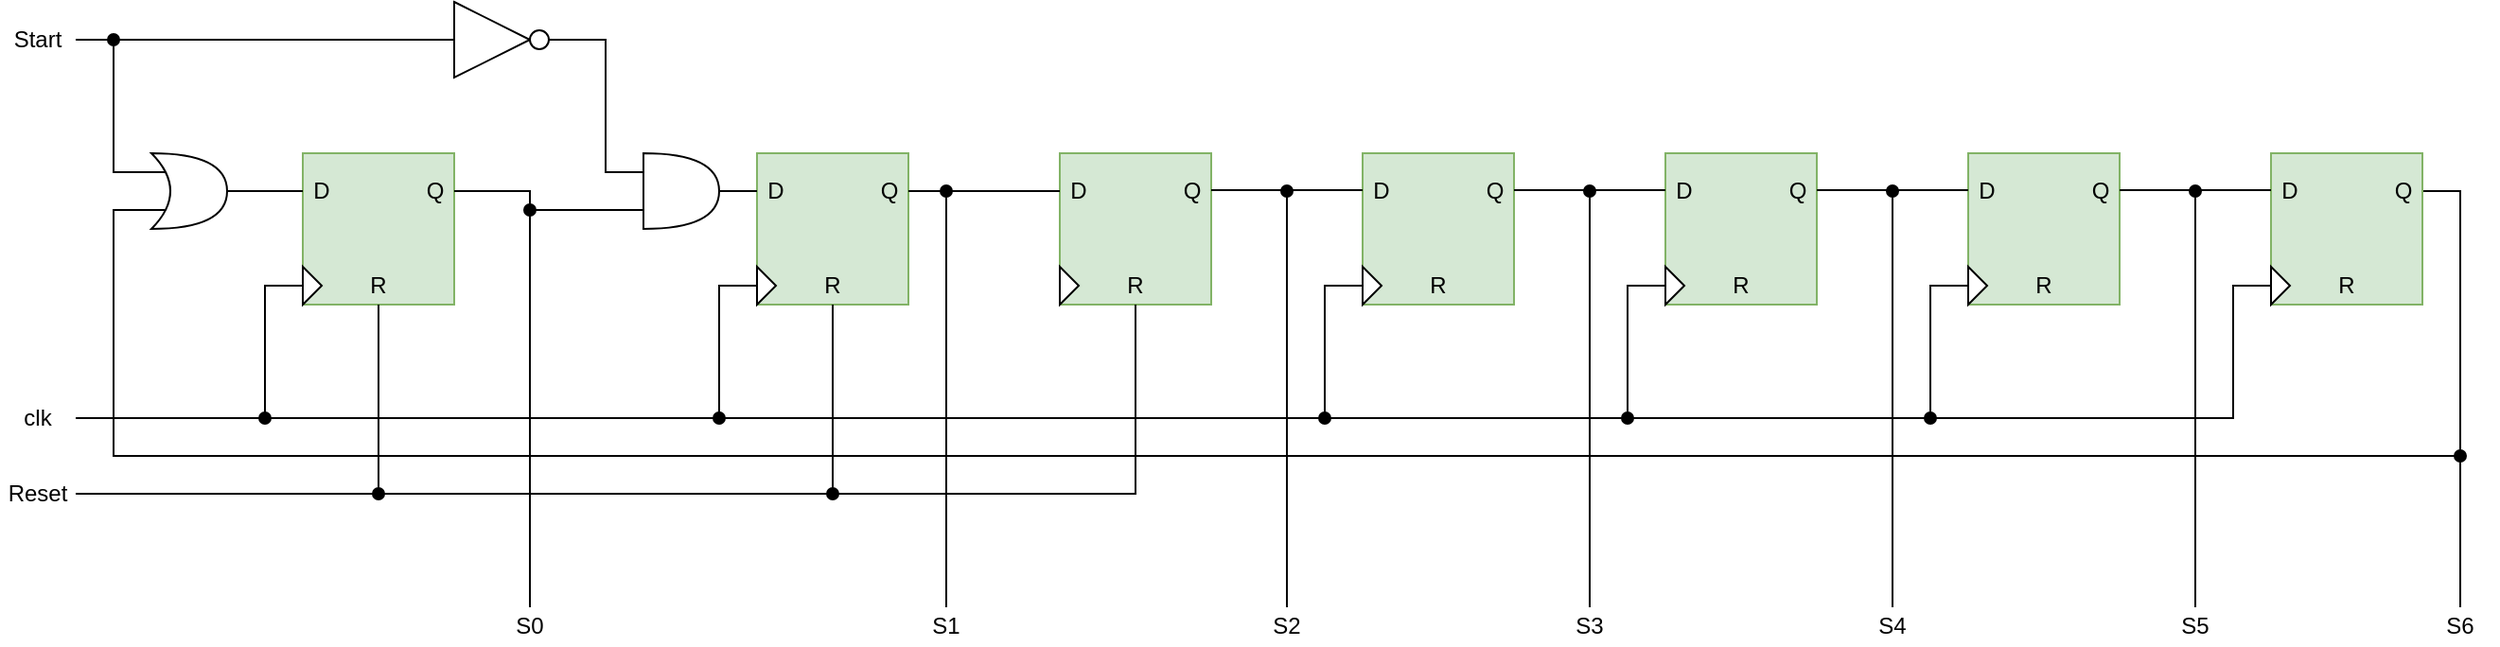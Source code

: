 <mxfile version="14.2.6" type="device"><diagram id="OjvjOQxZKe5JnN2JTRcf" name="Page-1"><mxGraphModel dx="1422" dy="776" grid="1" gridSize="10" guides="1" tooltips="1" connect="1" arrows="1" fold="1" page="1" pageScale="1" pageWidth="850" pageHeight="1100" math="0" shadow="0"><root><mxCell id="0"/><mxCell id="1" parent="0"/><mxCell id="0pobI7jxSC6gzCJXTfoS-1" value="" style="rounded=0;whiteSpace=wrap;html=1;fillColor=#d5e8d4;strokeColor=#82b366;" parent="1" vertex="1"><mxGeometry x="360" y="240" width="80" height="80" as="geometry"/></mxCell><mxCell id="0pobI7jxSC6gzCJXTfoS-2" value="" style="rounded=0;whiteSpace=wrap;html=1;fillColor=#d5e8d4;strokeColor=#82b366;" parent="1" vertex="1"><mxGeometry x="600" y="240" width="80" height="80" as="geometry"/></mxCell><mxCell id="0pobI7jxSC6gzCJXTfoS-3" value="D" style="text;html=1;strokeColor=none;fillColor=none;align=center;verticalAlign=middle;whiteSpace=wrap;rounded=0;" parent="1" vertex="1"><mxGeometry x="350" y="250" width="40" height="20" as="geometry"/></mxCell><mxCell id="0pobI7jxSC6gzCJXTfoS-4" value="D" style="text;html=1;strokeColor=none;fillColor=none;align=center;verticalAlign=middle;whiteSpace=wrap;rounded=0;" parent="1" vertex="1"><mxGeometry x="590" y="250" width="40" height="20" as="geometry"/></mxCell><mxCell id="0pobI7jxSC6gzCJXTfoS-6" value="" style="triangle;whiteSpace=wrap;html=1;" parent="1" vertex="1"><mxGeometry x="360" y="300" width="10" height="20" as="geometry"/></mxCell><mxCell id="0pobI7jxSC6gzCJXTfoS-7" value="" style="triangle;whiteSpace=wrap;html=1;" parent="1" vertex="1"><mxGeometry x="600" y="300" width="10" height="20" as="geometry"/></mxCell><mxCell id="0pobI7jxSC6gzCJXTfoS-8" value="Q" style="text;html=1;strokeColor=none;fillColor=none;align=center;verticalAlign=middle;whiteSpace=wrap;rounded=0;" parent="1" vertex="1"><mxGeometry x="410" y="250" width="40" height="20" as="geometry"/></mxCell><mxCell id="0pobI7jxSC6gzCJXTfoS-9" value="Q" style="text;html=1;strokeColor=none;fillColor=none;align=center;verticalAlign=middle;whiteSpace=wrap;rounded=0;" parent="1" vertex="1"><mxGeometry x="650" y="250" width="40" height="20" as="geometry"/></mxCell><mxCell id="0pobI7jxSC6gzCJXTfoS-11" value="Start" style="text;html=1;strokeColor=none;fillColor=none;align=center;verticalAlign=middle;whiteSpace=wrap;rounded=0;" parent="1" vertex="1"><mxGeometry x="200" y="170" width="40" height="20" as="geometry"/></mxCell><mxCell id="0pobI7jxSC6gzCJXTfoS-12" value="R" style="text;html=1;strokeColor=none;fillColor=none;align=center;verticalAlign=middle;whiteSpace=wrap;rounded=0;" parent="1" vertex="1"><mxGeometry x="380" y="300" width="40" height="20" as="geometry"/></mxCell><mxCell id="0pobI7jxSC6gzCJXTfoS-13" value="R" style="text;html=1;strokeColor=none;fillColor=none;align=center;verticalAlign=middle;whiteSpace=wrap;rounded=0;" parent="1" vertex="1"><mxGeometry x="620" y="300" width="40" height="20" as="geometry"/></mxCell><mxCell id="0pobI7jxSC6gzCJXTfoS-15" value="Reset" style="text;html=1;strokeColor=none;fillColor=none;align=center;verticalAlign=middle;whiteSpace=wrap;rounded=0;" parent="1" vertex="1"><mxGeometry x="200" y="410" width="40" height="20" as="geometry"/></mxCell><mxCell id="0pobI7jxSC6gzCJXTfoS-16" value="" style="endArrow=none;html=1;exitX=1;exitY=0.5;exitDx=0;exitDy=0;entryX=0.5;entryY=1;entryDx=0;entryDy=0;rounded=0;" parent="1" source="0pobI7jxSC6gzCJXTfoS-15" target="0pobI7jxSC6gzCJXTfoS-12" edge="1"><mxGeometry width="50" height="50" relative="1" as="geometry"><mxPoint x="400" y="420" as="sourcePoint"/><mxPoint x="450" y="370" as="targetPoint"/><Array as="points"><mxPoint x="400" y="420"/></Array></mxGeometry></mxCell><mxCell id="0pobI7jxSC6gzCJXTfoS-17" value="" style="endArrow=none;html=1;entryX=0.5;entryY=1;entryDx=0;entryDy=0;rounded=0;startArrow=oval;startFill=1;" parent="1" target="0pobI7jxSC6gzCJXTfoS-13" edge="1"><mxGeometry width="50" height="50" relative="1" as="geometry"><mxPoint x="400" y="420" as="sourcePoint"/><mxPoint x="450" y="370" as="targetPoint"/><Array as="points"><mxPoint x="640" y="420"/></Array></mxGeometry></mxCell><mxCell id="0pobI7jxSC6gzCJXTfoS-18" value="clk" style="text;html=1;strokeColor=none;fillColor=none;align=center;verticalAlign=middle;whiteSpace=wrap;rounded=0;" parent="1" vertex="1"><mxGeometry x="200" y="370" width="40" height="20" as="geometry"/></mxCell><mxCell id="0pobI7jxSC6gzCJXTfoS-19" value="" style="endArrow=none;html=1;exitX=1;exitY=0.5;exitDx=0;exitDy=0;entryX=0;entryY=0.5;entryDx=0;entryDy=0;rounded=0;" parent="1" source="0pobI7jxSC6gzCJXTfoS-18" target="0pobI7jxSC6gzCJXTfoS-6" edge="1"><mxGeometry width="50" height="50" relative="1" as="geometry"><mxPoint x="260" y="390" as="sourcePoint"/><mxPoint x="450" y="370" as="targetPoint"/><Array as="points"><mxPoint x="340" y="380"/><mxPoint x="340" y="310"/></Array></mxGeometry></mxCell><mxCell id="0pobI7jxSC6gzCJXTfoS-20" value="" style="endArrow=none;html=1;entryX=0;entryY=0.5;entryDx=0;entryDy=0;rounded=0;startArrow=oval;startFill=1;" parent="1" target="0pobI7jxSC6gzCJXTfoS-7" edge="1"><mxGeometry width="50" height="50" relative="1" as="geometry"><mxPoint x="340" y="380" as="sourcePoint"/><mxPoint x="450" y="370" as="targetPoint"/><Array as="points"><mxPoint x="580" y="380"/><mxPoint x="580" y="310"/></Array></mxGeometry></mxCell><mxCell id="0pobI7jxSC6gzCJXTfoS-21" value="" style="shape=xor;whiteSpace=wrap;html=1;" parent="1" vertex="1"><mxGeometry x="280" y="240" width="40" height="40" as="geometry"/></mxCell><mxCell id="0pobI7jxSC6gzCJXTfoS-22" value="" style="endArrow=none;html=1;strokeColor=#000000;exitX=1;exitY=0.5;exitDx=0;exitDy=0;entryX=0.175;entryY=0.25;entryDx=0;entryDy=0;entryPerimeter=0;rounded=0;" parent="1" source="0pobI7jxSC6gzCJXTfoS-11" target="0pobI7jxSC6gzCJXTfoS-21" edge="1"><mxGeometry width="50" height="50" relative="1" as="geometry"><mxPoint x="400" y="420" as="sourcePoint"/><mxPoint x="450" y="370" as="targetPoint"/><Array as="points"><mxPoint x="260" y="180"/><mxPoint x="260" y="250"/></Array></mxGeometry></mxCell><mxCell id="0pobI7jxSC6gzCJXTfoS-23" value="" style="endArrow=none;html=1;strokeColor=#000000;exitX=1;exitY=0.5;exitDx=0;exitDy=0;exitPerimeter=0;" parent="1" source="0pobI7jxSC6gzCJXTfoS-21" edge="1"><mxGeometry width="50" height="50" relative="1" as="geometry"><mxPoint x="400" y="420" as="sourcePoint"/><mxPoint x="360" y="260" as="targetPoint"/></mxGeometry></mxCell><mxCell id="0pobI7jxSC6gzCJXTfoS-25" value="" style="triangle;whiteSpace=wrap;html=1;" parent="1" vertex="1"><mxGeometry x="440" y="160" width="40" height="40" as="geometry"/></mxCell><mxCell id="0pobI7jxSC6gzCJXTfoS-26" value="" style="endArrow=none;html=1;strokeColor=#000000;entryX=0;entryY=0.5;entryDx=0;entryDy=0;startArrow=oval;startFill=1;" parent="1" target="0pobI7jxSC6gzCJXTfoS-25" edge="1"><mxGeometry width="50" height="50" relative="1" as="geometry"><mxPoint x="260" y="180" as="sourcePoint"/><mxPoint x="450" y="370" as="targetPoint"/></mxGeometry></mxCell><mxCell id="0pobI7jxSC6gzCJXTfoS-27" value="" style="ellipse;whiteSpace=wrap;html=1;aspect=fixed;" parent="1" vertex="1"><mxGeometry x="480" y="175" width="10" height="10" as="geometry"/></mxCell><mxCell id="0pobI7jxSC6gzCJXTfoS-28" value="" style="shape=or;whiteSpace=wrap;html=1;" parent="1" vertex="1"><mxGeometry x="540" y="240" width="40" height="40" as="geometry"/></mxCell><mxCell id="0pobI7jxSC6gzCJXTfoS-29" value="" style="endArrow=none;html=1;strokeColor=#000000;entryX=1;entryY=0.5;entryDx=0;entryDy=0;exitX=0;exitY=0.25;exitDx=0;exitDy=0;exitPerimeter=0;rounded=0;" parent="1" source="0pobI7jxSC6gzCJXTfoS-28" target="0pobI7jxSC6gzCJXTfoS-27" edge="1"><mxGeometry width="50" height="50" relative="1" as="geometry"><mxPoint x="400" y="420" as="sourcePoint"/><mxPoint x="450" y="370" as="targetPoint"/><Array as="points"><mxPoint x="520" y="250"/><mxPoint x="520" y="180"/></Array></mxGeometry></mxCell><mxCell id="0pobI7jxSC6gzCJXTfoS-30" value="" style="endArrow=none;html=1;strokeColor=#000000;exitX=0;exitY=0.25;exitDx=0;exitDy=0;entryX=1;entryY=0.5;entryDx=0;entryDy=0;entryPerimeter=0;" parent="1" source="0pobI7jxSC6gzCJXTfoS-2" target="0pobI7jxSC6gzCJXTfoS-28" edge="1"><mxGeometry width="50" height="50" relative="1" as="geometry"><mxPoint x="580" y="200" as="sourcePoint"/><mxPoint x="450" y="370" as="targetPoint"/></mxGeometry></mxCell><mxCell id="0pobI7jxSC6gzCJXTfoS-31" value="" style="endArrow=none;html=1;strokeColor=#000000;exitX=0;exitY=0.75;exitDx=0;exitDy=0;exitPerimeter=0;entryX=1;entryY=0.25;entryDx=0;entryDy=0;rounded=0;" parent="1" source="0pobI7jxSC6gzCJXTfoS-28" target="0pobI7jxSC6gzCJXTfoS-1" edge="1"><mxGeometry width="50" height="50" relative="1" as="geometry"><mxPoint x="400" y="420" as="sourcePoint"/><mxPoint x="470" y="280" as="targetPoint"/><Array as="points"><mxPoint x="480" y="270"/><mxPoint x="480" y="260"/></Array></mxGeometry></mxCell><mxCell id="0pobI7jxSC6gzCJXTfoS-32" value="" style="endArrow=oval;html=1;strokeColor=#000000;startArrow=none;startFill=0;endFill=1;" parent="1" edge="1"><mxGeometry width="50" height="50" relative="1" as="geometry"><mxPoint x="480" y="480" as="sourcePoint"/><mxPoint x="480" y="270" as="targetPoint"/></mxGeometry></mxCell><mxCell id="0pobI7jxSC6gzCJXTfoS-33" value="" style="endArrow=none;html=1;strokeColor=#000000;startArrow=oval;startFill=1;entryX=0.5;entryY=0;entryDx=0;entryDy=0;" parent="1" edge="1" target="0pobI7jxSC6gzCJXTfoS-36"><mxGeometry width="50" height="50" relative="1" as="geometry"><mxPoint x="700" y="260" as="sourcePoint"/><mxPoint x="700" y="440" as="targetPoint"/></mxGeometry></mxCell><mxCell id="0pobI7jxSC6gzCJXTfoS-35" value="S0" style="text;html=1;strokeColor=none;fillColor=none;align=center;verticalAlign=middle;whiteSpace=wrap;rounded=0;" parent="1" vertex="1"><mxGeometry x="460" y="480" width="40" height="20" as="geometry"/></mxCell><mxCell id="0pobI7jxSC6gzCJXTfoS-36" value="S1" style="text;html=1;strokeColor=none;fillColor=none;align=center;verticalAlign=middle;whiteSpace=wrap;rounded=0;" parent="1" vertex="1"><mxGeometry x="680" y="480" width="40" height="20" as="geometry"/></mxCell><mxCell id="9kerFV_0ydlPoiB_wsrC-1" value="" style="rounded=0;whiteSpace=wrap;html=1;fillColor=#d5e8d4;strokeColor=#82b366;" parent="1" vertex="1"><mxGeometry x="760" y="240" width="80" height="80" as="geometry"/></mxCell><mxCell id="9kerFV_0ydlPoiB_wsrC-2" value="" style="triangle;whiteSpace=wrap;html=1;" parent="1" vertex="1"><mxGeometry x="760" y="300" width="10" height="20" as="geometry"/></mxCell><mxCell id="9kerFV_0ydlPoiB_wsrC-3" value="Q" style="text;html=1;strokeColor=none;fillColor=none;align=center;verticalAlign=middle;whiteSpace=wrap;rounded=0;" parent="1" vertex="1"><mxGeometry x="810" y="250" width="40" height="20" as="geometry"/></mxCell><mxCell id="9kerFV_0ydlPoiB_wsrC-4" value="R" style="text;html=1;strokeColor=none;fillColor=none;align=center;verticalAlign=middle;whiteSpace=wrap;rounded=0;" parent="1" vertex="1"><mxGeometry x="780" y="300" width="40" height="20" as="geometry"/></mxCell><mxCell id="9kerFV_0ydlPoiB_wsrC-5" value="" style="endArrow=none;html=1;exitX=1;exitY=0.25;exitDx=0;exitDy=0;" parent="1" source="0pobI7jxSC6gzCJXTfoS-2" edge="1"><mxGeometry width="50" height="50" relative="1" as="geometry"><mxPoint x="730" y="250" as="sourcePoint"/><mxPoint x="760" y="260" as="targetPoint"/></mxGeometry></mxCell><mxCell id="9kerFV_0ydlPoiB_wsrC-7" value="D" style="text;html=1;strokeColor=none;fillColor=none;align=center;verticalAlign=middle;whiteSpace=wrap;rounded=0;" parent="1" vertex="1"><mxGeometry x="750" y="250" width="40" height="20" as="geometry"/></mxCell><mxCell id="9kerFV_0ydlPoiB_wsrC-8" value="" style="endArrow=none;html=1;rounded=0;startArrow=oval;startFill=1;entryX=0;entryY=0.5;entryDx=0;entryDy=0;" parent="1" target="yMxMw20fvy-GP8PhpHSN-17" edge="1"><mxGeometry width="50" height="50" relative="1" as="geometry"><mxPoint x="580" y="380" as="sourcePoint"/><mxPoint x="760" y="310" as="targetPoint"/><Array as="points"><mxPoint x="1380" y="380"/><mxPoint x="1380" y="310"/></Array></mxGeometry></mxCell><mxCell id="9kerFV_0ydlPoiB_wsrC-9" value="" style="endArrow=none;html=1;entryX=0.5;entryY=1;entryDx=0;entryDy=0;rounded=0;startArrow=oval;startFill=1;" parent="1" target="9kerFV_0ydlPoiB_wsrC-4" edge="1"><mxGeometry width="50" height="50" relative="1" as="geometry"><mxPoint x="640" y="420" as="sourcePoint"/><mxPoint x="450" y="370" as="targetPoint"/><Array as="points"><mxPoint x="800" y="420"/></Array></mxGeometry></mxCell><mxCell id="9kerFV_0ydlPoiB_wsrC-10" value="" style="endArrow=none;html=1;entryX=0.175;entryY=0.75;entryDx=0;entryDy=0;entryPerimeter=0;rounded=0;exitX=1;exitY=0.25;exitDx=0;exitDy=0;" parent="1" source="yMxMw20fvy-GP8PhpHSN-16" target="0pobI7jxSC6gzCJXTfoS-21" edge="1"><mxGeometry width="50" height="50" relative="1" as="geometry"><mxPoint x="1510" y="260" as="sourcePoint"/><mxPoint x="450" y="370" as="targetPoint"/><Array as="points"><mxPoint x="1500" y="260"/><mxPoint x="1500" y="400"/><mxPoint x="260" y="400"/><mxPoint x="260" y="270"/></Array></mxGeometry></mxCell><mxCell id="yMxMw20fvy-GP8PhpHSN-1" value="" style="rounded=0;whiteSpace=wrap;html=1;fillColor=#d5e8d4;strokeColor=#82b366;" vertex="1" parent="1"><mxGeometry x="920" y="240" width="80" height="80" as="geometry"/></mxCell><mxCell id="yMxMw20fvy-GP8PhpHSN-2" value="" style="triangle;whiteSpace=wrap;html=1;" vertex="1" parent="1"><mxGeometry x="920" y="300" width="10" height="20" as="geometry"/></mxCell><mxCell id="yMxMw20fvy-GP8PhpHSN-3" value="Q" style="text;html=1;strokeColor=none;fillColor=none;align=center;verticalAlign=middle;whiteSpace=wrap;rounded=0;" vertex="1" parent="1"><mxGeometry x="970" y="250" width="40" height="20" as="geometry"/></mxCell><mxCell id="yMxMw20fvy-GP8PhpHSN-4" value="R" style="text;html=1;strokeColor=none;fillColor=none;align=center;verticalAlign=middle;whiteSpace=wrap;rounded=0;" vertex="1" parent="1"><mxGeometry x="940" y="300" width="40" height="20" as="geometry"/></mxCell><mxCell id="yMxMw20fvy-GP8PhpHSN-5" value="D" style="text;html=1;strokeColor=none;fillColor=none;align=center;verticalAlign=middle;whiteSpace=wrap;rounded=0;" vertex="1" parent="1"><mxGeometry x="910" y="250" width="40" height="20" as="geometry"/></mxCell><mxCell id="yMxMw20fvy-GP8PhpHSN-6" value="" style="rounded=0;whiteSpace=wrap;html=1;fillColor=#d5e8d4;strokeColor=#82b366;" vertex="1" parent="1"><mxGeometry x="1080" y="240" width="80" height="80" as="geometry"/></mxCell><mxCell id="yMxMw20fvy-GP8PhpHSN-7" value="" style="triangle;whiteSpace=wrap;html=1;" vertex="1" parent="1"><mxGeometry x="1080" y="300" width="10" height="20" as="geometry"/></mxCell><mxCell id="yMxMw20fvy-GP8PhpHSN-8" value="Q" style="text;html=1;strokeColor=none;fillColor=none;align=center;verticalAlign=middle;whiteSpace=wrap;rounded=0;" vertex="1" parent="1"><mxGeometry x="1130" y="250" width="40" height="20" as="geometry"/></mxCell><mxCell id="yMxMw20fvy-GP8PhpHSN-9" value="R" style="text;html=1;strokeColor=none;fillColor=none;align=center;verticalAlign=middle;whiteSpace=wrap;rounded=0;" vertex="1" parent="1"><mxGeometry x="1100" y="300" width="40" height="20" as="geometry"/></mxCell><mxCell id="yMxMw20fvy-GP8PhpHSN-10" value="D" style="text;html=1;strokeColor=none;fillColor=none;align=center;verticalAlign=middle;whiteSpace=wrap;rounded=0;" vertex="1" parent="1"><mxGeometry x="1070" y="250" width="40" height="20" as="geometry"/></mxCell><mxCell id="yMxMw20fvy-GP8PhpHSN-11" value="" style="rounded=0;whiteSpace=wrap;html=1;fillColor=#d5e8d4;strokeColor=#82b366;" vertex="1" parent="1"><mxGeometry x="1240" y="240" width="80" height="80" as="geometry"/></mxCell><mxCell id="yMxMw20fvy-GP8PhpHSN-12" value="" style="triangle;whiteSpace=wrap;html=1;" vertex="1" parent="1"><mxGeometry x="1240" y="300" width="10" height="20" as="geometry"/></mxCell><mxCell id="yMxMw20fvy-GP8PhpHSN-13" value="Q" style="text;html=1;strokeColor=none;fillColor=none;align=center;verticalAlign=middle;whiteSpace=wrap;rounded=0;" vertex="1" parent="1"><mxGeometry x="1290" y="250" width="40" height="20" as="geometry"/></mxCell><mxCell id="yMxMw20fvy-GP8PhpHSN-14" value="R" style="text;html=1;strokeColor=none;fillColor=none;align=center;verticalAlign=middle;whiteSpace=wrap;rounded=0;" vertex="1" parent="1"><mxGeometry x="1260" y="300" width="40" height="20" as="geometry"/></mxCell><mxCell id="yMxMw20fvy-GP8PhpHSN-15" value="D" style="text;html=1;strokeColor=none;fillColor=none;align=center;verticalAlign=middle;whiteSpace=wrap;rounded=0;" vertex="1" parent="1"><mxGeometry x="1230" y="250" width="40" height="20" as="geometry"/></mxCell><mxCell id="yMxMw20fvy-GP8PhpHSN-16" value="" style="rounded=0;whiteSpace=wrap;html=1;fillColor=#d5e8d4;strokeColor=#82b366;" vertex="1" parent="1"><mxGeometry x="1400" y="240" width="80" height="80" as="geometry"/></mxCell><mxCell id="yMxMw20fvy-GP8PhpHSN-17" value="" style="triangle;whiteSpace=wrap;html=1;" vertex="1" parent="1"><mxGeometry x="1400" y="300" width="10" height="20" as="geometry"/></mxCell><mxCell id="yMxMw20fvy-GP8PhpHSN-18" value="Q" style="text;html=1;strokeColor=none;fillColor=none;align=center;verticalAlign=middle;whiteSpace=wrap;rounded=0;" vertex="1" parent="1"><mxGeometry x="1450" y="250" width="40" height="20" as="geometry"/></mxCell><mxCell id="yMxMw20fvy-GP8PhpHSN-19" value="R" style="text;html=1;strokeColor=none;fillColor=none;align=center;verticalAlign=middle;whiteSpace=wrap;rounded=0;" vertex="1" parent="1"><mxGeometry x="1420" y="300" width="40" height="20" as="geometry"/></mxCell><mxCell id="yMxMw20fvy-GP8PhpHSN-20" value="D" style="text;html=1;strokeColor=none;fillColor=none;align=center;verticalAlign=middle;whiteSpace=wrap;rounded=0;" vertex="1" parent="1"><mxGeometry x="1390" y="250" width="40" height="20" as="geometry"/></mxCell><mxCell id="yMxMw20fvy-GP8PhpHSN-21" value="" style="endArrow=none;html=1;entryX=0;entryY=0.5;entryDx=0;entryDy=0;rounded=0;startArrow=oval;startFill=1;" edge="1" parent="1" target="yMxMw20fvy-GP8PhpHSN-2"><mxGeometry width="50" height="50" relative="1" as="geometry"><mxPoint x="900" y="380" as="sourcePoint"/><mxPoint x="1030" y="370" as="targetPoint"/><Array as="points"><mxPoint x="900" y="310"/></Array></mxGeometry></mxCell><mxCell id="yMxMw20fvy-GP8PhpHSN-24" value="" style="endArrow=none;html=1;entryX=0;entryY=0.5;entryDx=0;entryDy=0;rounded=0;startArrow=oval;startFill=1;" edge="1" parent="1"><mxGeometry width="50" height="50" relative="1" as="geometry"><mxPoint x="1060" y="380" as="sourcePoint"/><mxPoint x="1080" y="310" as="targetPoint"/><Array as="points"><mxPoint x="1060" y="310"/></Array></mxGeometry></mxCell><mxCell id="yMxMw20fvy-GP8PhpHSN-25" value="" style="endArrow=none;html=1;entryX=0;entryY=0.5;entryDx=0;entryDy=0;rounded=0;startArrow=oval;startFill=1;" edge="1" parent="1"><mxGeometry width="50" height="50" relative="1" as="geometry"><mxPoint x="1220" y="380" as="sourcePoint"/><mxPoint x="1240" y="310" as="targetPoint"/><Array as="points"><mxPoint x="1220" y="310"/></Array></mxGeometry></mxCell><mxCell id="yMxMw20fvy-GP8PhpHSN-27" value="" style="endArrow=none;html=1;exitX=1;exitY=0.25;exitDx=0;exitDy=0;" edge="1" parent="1"><mxGeometry width="50" height="50" relative="1" as="geometry"><mxPoint x="840" y="259.5" as="sourcePoint"/><mxPoint x="920" y="259.5" as="targetPoint"/></mxGeometry></mxCell><mxCell id="yMxMw20fvy-GP8PhpHSN-28" value="" style="endArrow=none;html=1;exitX=1;exitY=0.25;exitDx=0;exitDy=0;" edge="1" parent="1"><mxGeometry width="50" height="50" relative="1" as="geometry"><mxPoint x="1000" y="259.5" as="sourcePoint"/><mxPoint x="1080" y="259.5" as="targetPoint"/></mxGeometry></mxCell><mxCell id="yMxMw20fvy-GP8PhpHSN-29" value="" style="endArrow=none;html=1;exitX=1;exitY=0.25;exitDx=0;exitDy=0;" edge="1" parent="1"><mxGeometry width="50" height="50" relative="1" as="geometry"><mxPoint x="1160" y="259.5" as="sourcePoint"/><mxPoint x="1240" y="259.5" as="targetPoint"/></mxGeometry></mxCell><mxCell id="yMxMw20fvy-GP8PhpHSN-30" value="" style="endArrow=none;html=1;exitX=1;exitY=0.25;exitDx=0;exitDy=0;" edge="1" parent="1"><mxGeometry width="50" height="50" relative="1" as="geometry"><mxPoint x="1320" y="259.5" as="sourcePoint"/><mxPoint x="1400" y="259.5" as="targetPoint"/></mxGeometry></mxCell><mxCell id="yMxMw20fvy-GP8PhpHSN-31" value="" style="endArrow=none;html=1;strokeColor=#000000;startArrow=oval;startFill=1;entryX=0.5;entryY=0;entryDx=0;entryDy=0;" edge="1" parent="1" target="yMxMw20fvy-GP8PhpHSN-32"><mxGeometry width="50" height="50" relative="1" as="geometry"><mxPoint x="880" y="260" as="sourcePoint"/><mxPoint x="880" y="440" as="targetPoint"/></mxGeometry></mxCell><mxCell id="yMxMw20fvy-GP8PhpHSN-32" value="S2" style="text;html=1;strokeColor=none;fillColor=none;align=center;verticalAlign=middle;whiteSpace=wrap;rounded=0;" vertex="1" parent="1"><mxGeometry x="860" y="480" width="40" height="20" as="geometry"/></mxCell><mxCell id="yMxMw20fvy-GP8PhpHSN-33" value="" style="endArrow=none;html=1;strokeColor=#000000;startArrow=oval;startFill=1;entryX=0.5;entryY=0;entryDx=0;entryDy=0;" edge="1" parent="1" target="yMxMw20fvy-GP8PhpHSN-34"><mxGeometry width="50" height="50" relative="1" as="geometry"><mxPoint x="1040" y="260" as="sourcePoint"/><mxPoint x="1040" y="440" as="targetPoint"/></mxGeometry></mxCell><mxCell id="yMxMw20fvy-GP8PhpHSN-34" value="S3" style="text;html=1;strokeColor=none;fillColor=none;align=center;verticalAlign=middle;whiteSpace=wrap;rounded=0;" vertex="1" parent="1"><mxGeometry x="1020" y="480" width="40" height="20" as="geometry"/></mxCell><mxCell id="yMxMw20fvy-GP8PhpHSN-35" value="" style="endArrow=none;html=1;strokeColor=#000000;startArrow=oval;startFill=1;entryX=0.5;entryY=0;entryDx=0;entryDy=0;" edge="1" parent="1" target="yMxMw20fvy-GP8PhpHSN-36"><mxGeometry width="50" height="50" relative="1" as="geometry"><mxPoint x="1200" y="260" as="sourcePoint"/><mxPoint x="1200" y="440" as="targetPoint"/></mxGeometry></mxCell><mxCell id="yMxMw20fvy-GP8PhpHSN-36" value="S4" style="text;html=1;strokeColor=none;fillColor=none;align=center;verticalAlign=middle;whiteSpace=wrap;rounded=0;" vertex="1" parent="1"><mxGeometry x="1180" y="480" width="40" height="20" as="geometry"/></mxCell><mxCell id="yMxMw20fvy-GP8PhpHSN-37" value="" style="endArrow=none;html=1;strokeColor=#000000;startArrow=oval;startFill=1;entryX=0.5;entryY=0;entryDx=0;entryDy=0;" edge="1" parent="1" target="yMxMw20fvy-GP8PhpHSN-38"><mxGeometry width="50" height="50" relative="1" as="geometry"><mxPoint x="1360" y="260" as="sourcePoint"/><mxPoint x="1360" y="440" as="targetPoint"/></mxGeometry></mxCell><mxCell id="yMxMw20fvy-GP8PhpHSN-38" value="S5" style="text;html=1;strokeColor=none;fillColor=none;align=center;verticalAlign=middle;whiteSpace=wrap;rounded=0;" vertex="1" parent="1"><mxGeometry x="1340" y="480" width="40" height="20" as="geometry"/></mxCell><mxCell id="yMxMw20fvy-GP8PhpHSN-39" value="" style="endArrow=none;html=1;strokeColor=#000000;startArrow=oval;startFill=1;entryX=0.5;entryY=0;entryDx=0;entryDy=0;" edge="1" parent="1" target="yMxMw20fvy-GP8PhpHSN-40"><mxGeometry width="50" height="50" relative="1" as="geometry"><mxPoint x="1500" y="400" as="sourcePoint"/><mxPoint x="1500" y="580" as="targetPoint"/></mxGeometry></mxCell><mxCell id="yMxMw20fvy-GP8PhpHSN-40" value="S6" style="text;html=1;strokeColor=none;fillColor=none;align=center;verticalAlign=middle;whiteSpace=wrap;rounded=0;" vertex="1" parent="1"><mxGeometry x="1480" y="480" width="40" height="20" as="geometry"/></mxCell></root></mxGraphModel></diagram></mxfile>